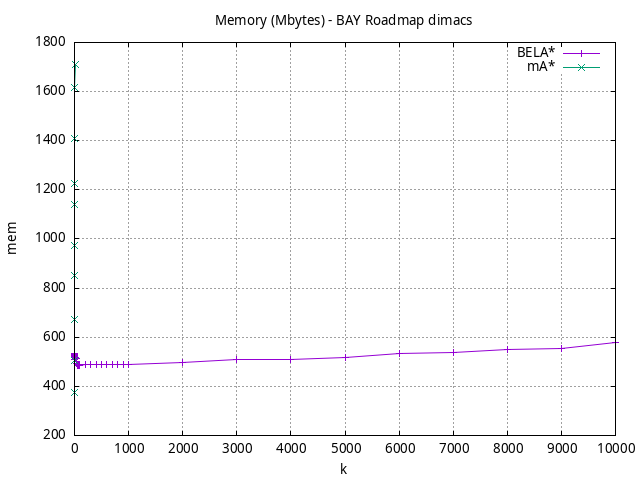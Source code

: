#!/usr/bin/gnuplot
# -*- coding: utf-8 -*-
#
# results/roadmap/dimacs/BAY/USA-road-d.BAY.heuristic.mem.gnuplot
#
# Started on 01/09/2024 14:35:44
# Author: Carlos Linares López
set grid
set xlabel "k"
set ylabel "mem"

set title "Memory (Mbytes) - BAY Roadmap dimacs"

set terminal png enhanced font "Ariel,10"
set output 'USA-road-d.BAY.heuristic.mem.png'

plot "-" title "BELA*"      with linesp, "-" title "mA*"      with linesp

	1 507.99
	2 533.97
	3 534.93
	4 532.59
	5 531.37
	6 531.37
	7 525.94
	8 519.67
	9 519.33
	10 519.07
	20 518.69
	30 511.53
	40 492.73
	50 487.12
	60 486.97
	70 486.98
	80 487.27
	90 487.27
	100 487.0
	200 487.36
	300 487.74
	400 488.11
	500 487.88
	600 487.92
	700 487.92
	800 488.16
	900 488.76
	1000 488.22
	2000 499.03
	3000 507.86
	4000 511.19
	5000 517.54
	6000 534.24
	7000 537.86
	8000 548.75
	9000 553.11
	10000 577.12
end
	1 374.51
	2 506.06
	3 670.45
	4 850.76
	5 974.92
	6 1141.2
	7 1226.07
	8 1407.23
	9 1616.46
	10 1711.82
end
